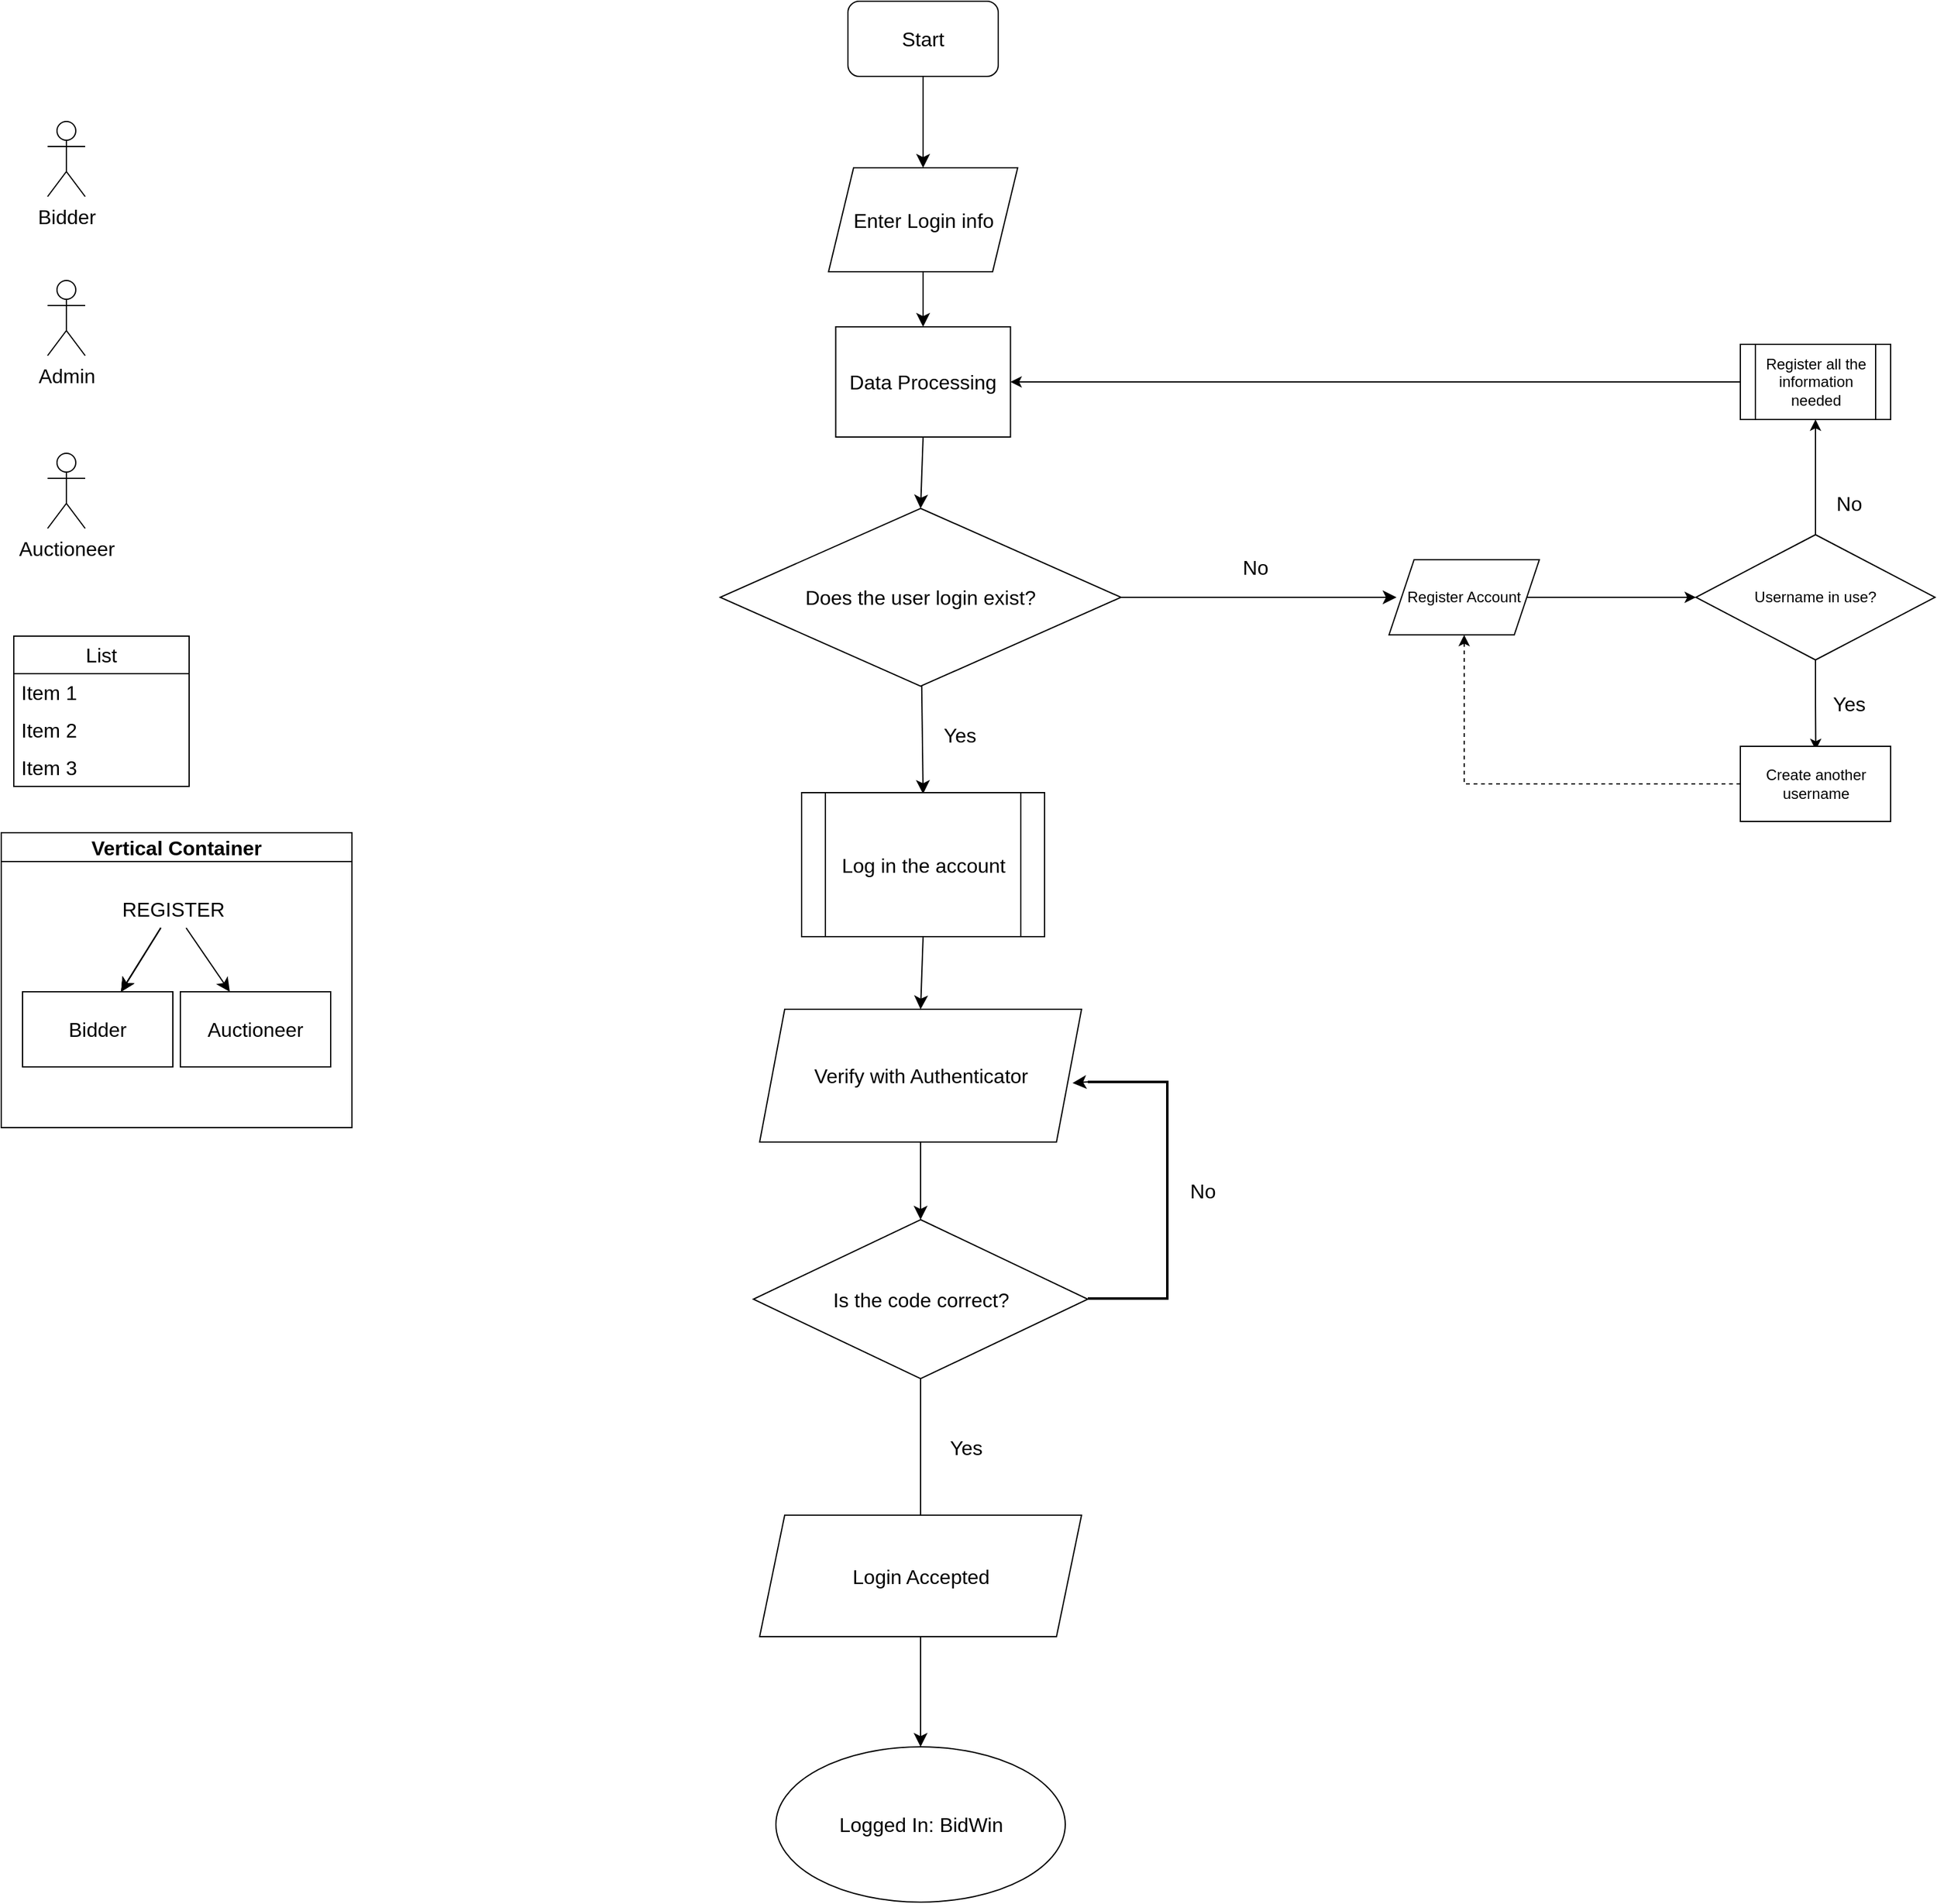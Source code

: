 <mxfile version="21.3.7" type="github">
  <diagram name="Page-1" id="zpdPBajTg8lWaTaqJfvn">
    <mxGraphModel dx="2546" dy="1287" grid="0" gridSize="10" guides="1" tooltips="1" connect="1" arrows="1" fold="1" page="0" pageScale="1" pageWidth="827" pageHeight="1169" math="0" shadow="0">
      <root>
        <mxCell id="0" />
        <mxCell id="1" parent="0" />
        <mxCell id="NegzNzx1tmiyndpB6ov7-1" value="Bidder&lt;br&gt;" style="shape=umlActor;verticalLabelPosition=bottom;verticalAlign=top;html=1;outlineConnect=0;fontSize=16;" parent="1" vertex="1">
          <mxGeometry x="-196" y="-121" width="30" height="60" as="geometry" />
        </mxCell>
        <mxCell id="NegzNzx1tmiyndpB6ov7-2" value="Auctioneer" style="shape=umlActor;verticalLabelPosition=bottom;verticalAlign=top;html=1;outlineConnect=0;fontSize=16;" parent="1" vertex="1">
          <mxGeometry x="-196" y="144" width="30" height="60" as="geometry" />
        </mxCell>
        <mxCell id="NegzNzx1tmiyndpB6ov7-4" value="Admin&lt;br&gt;" style="shape=umlActor;verticalLabelPosition=bottom;verticalAlign=top;html=1;outlineConnect=0;fontSize=16;" parent="1" vertex="1">
          <mxGeometry x="-196" y="6" width="30" height="60" as="geometry" />
        </mxCell>
        <mxCell id="NegzNzx1tmiyndpB6ov7-17" value="List" style="swimlane;fontStyle=0;childLayout=stackLayout;horizontal=1;startSize=30;horizontalStack=0;resizeParent=1;resizeParentMax=0;resizeLast=0;collapsible=1;marginBottom=0;whiteSpace=wrap;html=1;fontSize=16;" parent="1" vertex="1">
          <mxGeometry x="-223" y="290" width="140" height="120" as="geometry" />
        </mxCell>
        <mxCell id="NegzNzx1tmiyndpB6ov7-18" value="Item 1" style="text;strokeColor=none;fillColor=none;align=left;verticalAlign=middle;spacingLeft=4;spacingRight=4;overflow=hidden;points=[[0,0.5],[1,0.5]];portConstraint=eastwest;rotatable=0;whiteSpace=wrap;html=1;fontSize=16;" parent="NegzNzx1tmiyndpB6ov7-17" vertex="1">
          <mxGeometry y="30" width="140" height="30" as="geometry" />
        </mxCell>
        <mxCell id="NegzNzx1tmiyndpB6ov7-19" value="Item 2" style="text;strokeColor=none;fillColor=none;align=left;verticalAlign=middle;spacingLeft=4;spacingRight=4;overflow=hidden;points=[[0,0.5],[1,0.5]];portConstraint=eastwest;rotatable=0;whiteSpace=wrap;html=1;fontSize=16;" parent="NegzNzx1tmiyndpB6ov7-17" vertex="1">
          <mxGeometry y="60" width="140" height="30" as="geometry" />
        </mxCell>
        <mxCell id="NegzNzx1tmiyndpB6ov7-20" value="Item 3" style="text;strokeColor=none;fillColor=none;align=left;verticalAlign=middle;spacingLeft=4;spacingRight=4;overflow=hidden;points=[[0,0.5],[1,0.5]];portConstraint=eastwest;rotatable=0;whiteSpace=wrap;html=1;fontSize=16;" parent="NegzNzx1tmiyndpB6ov7-17" vertex="1">
          <mxGeometry y="90" width="140" height="30" as="geometry" />
        </mxCell>
        <mxCell id="NegzNzx1tmiyndpB6ov7-27" value="Vertical Container" style="swimlane;whiteSpace=wrap;html=1;fontSize=16;" parent="1" vertex="1">
          <mxGeometry x="-233" y="447" width="280" height="235.5" as="geometry" />
        </mxCell>
        <mxCell id="NegzNzx1tmiyndpB6ov7-30" value="" style="edgeStyle=none;curved=1;rounded=0;orthogonalLoop=1;jettySize=auto;html=1;fontSize=12;startSize=8;endSize=8;" parent="NegzNzx1tmiyndpB6ov7-27" source="NegzNzx1tmiyndpB6ov7-28" target="NegzNzx1tmiyndpB6ov7-29" edge="1">
          <mxGeometry relative="1" as="geometry" />
        </mxCell>
        <mxCell id="NegzNzx1tmiyndpB6ov7-31" value="" style="edgeStyle=none;curved=1;rounded=0;orthogonalLoop=1;jettySize=auto;html=1;fontSize=12;startSize=8;endSize=8;" parent="NegzNzx1tmiyndpB6ov7-27" source="NegzNzx1tmiyndpB6ov7-28" target="NegzNzx1tmiyndpB6ov7-29" edge="1">
          <mxGeometry relative="1" as="geometry" />
        </mxCell>
        <mxCell id="NegzNzx1tmiyndpB6ov7-32" value="" style="edgeStyle=none;curved=1;rounded=0;orthogonalLoop=1;jettySize=auto;html=1;fontSize=12;startSize=8;endSize=8;" parent="NegzNzx1tmiyndpB6ov7-27" source="NegzNzx1tmiyndpB6ov7-28" target="NegzNzx1tmiyndpB6ov7-29" edge="1">
          <mxGeometry relative="1" as="geometry" />
        </mxCell>
        <mxCell id="NegzNzx1tmiyndpB6ov7-28" value="REGISTER" style="text;html=1;align=center;verticalAlign=middle;resizable=0;points=[];autosize=1;strokeColor=none;fillColor=none;fontSize=16;" parent="NegzNzx1tmiyndpB6ov7-27" vertex="1">
          <mxGeometry x="87" y="45" width="100" height="31" as="geometry" />
        </mxCell>
        <mxCell id="NegzNzx1tmiyndpB6ov7-29" value="Bidder" style="whiteSpace=wrap;html=1;fontSize=16;" parent="NegzNzx1tmiyndpB6ov7-27" vertex="1">
          <mxGeometry x="17" y="127" width="120" height="60" as="geometry" />
        </mxCell>
        <mxCell id="NegzNzx1tmiyndpB6ov7-33" value="Auctioneer" style="whiteSpace=wrap;html=1;fontSize=16;" parent="NegzNzx1tmiyndpB6ov7-27" vertex="1">
          <mxGeometry x="143" y="127" width="120" height="60" as="geometry" />
        </mxCell>
        <mxCell id="NegzNzx1tmiyndpB6ov7-34" value="" style="edgeStyle=none;curved=1;rounded=0;orthogonalLoop=1;jettySize=auto;html=1;fontSize=12;startSize=8;endSize=8;" parent="NegzNzx1tmiyndpB6ov7-27" source="NegzNzx1tmiyndpB6ov7-28" target="NegzNzx1tmiyndpB6ov7-33" edge="1">
          <mxGeometry relative="1" as="geometry" />
        </mxCell>
        <mxCell id="NegzNzx1tmiyndpB6ov7-68" style="edgeStyle=none;curved=1;rounded=0;orthogonalLoop=1;jettySize=auto;html=1;exitX=0.5;exitY=1;exitDx=0;exitDy=0;entryX=0.5;entryY=0;entryDx=0;entryDy=0;fontSize=12;startSize=8;endSize=8;" parent="1" source="NegzNzx1tmiyndpB6ov7-35" target="NegzNzx1tmiyndpB6ov7-36" edge="1">
          <mxGeometry relative="1" as="geometry" />
        </mxCell>
        <mxCell id="NegzNzx1tmiyndpB6ov7-35" value="Start" style="rounded=1;whiteSpace=wrap;html=1;fontSize=16;" parent="1" vertex="1">
          <mxGeometry x="443" y="-217" width="120" height="60" as="geometry" />
        </mxCell>
        <mxCell id="NegzNzx1tmiyndpB6ov7-67" style="edgeStyle=none;curved=1;rounded=0;orthogonalLoop=1;jettySize=auto;html=1;exitX=0.5;exitY=1;exitDx=0;exitDy=0;entryX=0.5;entryY=0;entryDx=0;entryDy=0;fontSize=12;startSize=8;endSize=8;" parent="1" source="NegzNzx1tmiyndpB6ov7-36" target="NegzNzx1tmiyndpB6ov7-37" edge="1">
          <mxGeometry relative="1" as="geometry" />
        </mxCell>
        <mxCell id="NegzNzx1tmiyndpB6ov7-36" value="Enter Login info" style="shape=parallelogram;perimeter=parallelogramPerimeter;whiteSpace=wrap;html=1;fixedSize=1;fontSize=16;" parent="1" vertex="1">
          <mxGeometry x="427.5" y="-84" width="151" height="83" as="geometry" />
        </mxCell>
        <mxCell id="NegzNzx1tmiyndpB6ov7-66" style="edgeStyle=none;curved=1;rounded=0;orthogonalLoop=1;jettySize=auto;html=1;exitX=0.5;exitY=1;exitDx=0;exitDy=0;entryX=0.5;entryY=0;entryDx=0;entryDy=0;fontSize=12;startSize=8;endSize=8;" parent="1" source="NegzNzx1tmiyndpB6ov7-37" target="NegzNzx1tmiyndpB6ov7-38" edge="1">
          <mxGeometry relative="1" as="geometry" />
        </mxCell>
        <mxCell id="NegzNzx1tmiyndpB6ov7-37" value="Data Processing" style="rounded=0;whiteSpace=wrap;html=1;fontSize=16;" parent="1" vertex="1">
          <mxGeometry x="433.25" y="43" width="139.5" height="88" as="geometry" />
        </mxCell>
        <mxCell id="NegzNzx1tmiyndpB6ov7-43" style="edgeStyle=none;curved=1;rounded=0;orthogonalLoop=1;jettySize=auto;html=1;entryX=0.5;entryY=0;entryDx=0;entryDy=0;fontSize=12;startSize=8;endSize=8;" parent="1" source="NegzNzx1tmiyndpB6ov7-38" edge="1">
          <mxGeometry relative="1" as="geometry">
            <mxPoint x="503" y="416" as="targetPoint" />
          </mxGeometry>
        </mxCell>
        <mxCell id="NegzNzx1tmiyndpB6ov7-49" value="" style="edgeStyle=none;curved=1;rounded=0;orthogonalLoop=1;jettySize=auto;html=1;fontSize=12;startSize=8;endSize=8;" parent="1" source="NegzNzx1tmiyndpB6ov7-38" edge="1">
          <mxGeometry relative="1" as="geometry">
            <mxPoint x="881" y="259" as="targetPoint" />
          </mxGeometry>
        </mxCell>
        <mxCell id="NegzNzx1tmiyndpB6ov7-38" value="Does the user login exist?" style="rhombus;whiteSpace=wrap;html=1;fontSize=16;" parent="1" vertex="1">
          <mxGeometry x="341" y="188" width="320" height="142" as="geometry" />
        </mxCell>
        <mxCell id="NegzNzx1tmiyndpB6ov7-44" value="Yes" style="text;html=1;align=center;verticalAlign=middle;resizable=0;points=[];autosize=1;strokeColor=none;fillColor=none;fontSize=16;" parent="1" vertex="1">
          <mxGeometry x="510" y="353" width="44" height="31" as="geometry" />
        </mxCell>
        <mxCell id="NegzNzx1tmiyndpB6ov7-64" style="edgeStyle=none;curved=1;rounded=0;orthogonalLoop=1;jettySize=auto;html=1;exitX=0.5;exitY=1;exitDx=0;exitDy=0;entryX=0.5;entryY=0;entryDx=0;entryDy=0;fontSize=12;startSize=8;endSize=8;" parent="1" source="NegzNzx1tmiyndpB6ov7-47" target="NegzNzx1tmiyndpB6ov7-51" edge="1">
          <mxGeometry relative="1" as="geometry" />
        </mxCell>
        <mxCell id="NegzNzx1tmiyndpB6ov7-47" value="Log in the account" style="shape=process;whiteSpace=wrap;html=1;backgroundOutline=1;fontSize=16;" parent="1" vertex="1">
          <mxGeometry x="406" y="415" width="194" height="115" as="geometry" />
        </mxCell>
        <mxCell id="NegzNzx1tmiyndpB6ov7-50" value="No" style="text;html=1;align=center;verticalAlign=middle;resizable=0;points=[];autosize=1;strokeColor=none;fillColor=none;fontSize=16;" parent="1" vertex="1">
          <mxGeometry x="749" y="219" width="38" height="31" as="geometry" />
        </mxCell>
        <mxCell id="NegzNzx1tmiyndpB6ov7-65" style="edgeStyle=none;curved=1;rounded=0;orthogonalLoop=1;jettySize=auto;html=1;exitX=0.5;exitY=1;exitDx=0;exitDy=0;entryX=0.5;entryY=0;entryDx=0;entryDy=0;fontSize=12;startSize=8;endSize=8;" parent="1" source="NegzNzx1tmiyndpB6ov7-51" target="NegzNzx1tmiyndpB6ov7-52" edge="1">
          <mxGeometry relative="1" as="geometry" />
        </mxCell>
        <mxCell id="NegzNzx1tmiyndpB6ov7-51" value="Verify with Authenticator" style="shape=parallelogram;perimeter=parallelogramPerimeter;whiteSpace=wrap;html=1;fixedSize=1;fontSize=16;" parent="1" vertex="1">
          <mxGeometry x="372.5" y="588" width="257" height="106" as="geometry" />
        </mxCell>
        <mxCell id="NegzNzx1tmiyndpB6ov7-54" value="" style="edgeStyle=none;curved=1;rounded=0;orthogonalLoop=1;jettySize=auto;html=1;fontSize=12;startSize=8;endSize=8;" parent="1" source="NegzNzx1tmiyndpB6ov7-52" edge="1">
          <mxGeometry relative="1" as="geometry">
            <mxPoint x="501" y="1036.5" as="targetPoint" />
          </mxGeometry>
        </mxCell>
        <mxCell id="NegzNzx1tmiyndpB6ov7-52" value="Is the code correct?" style="rhombus;whiteSpace=wrap;html=1;fontSize=16;" parent="1" vertex="1">
          <mxGeometry x="367.5" y="756" width="267" height="127" as="geometry" />
        </mxCell>
        <mxCell id="NegzNzx1tmiyndpB6ov7-55" value="Yes" style="text;html=1;align=center;verticalAlign=middle;resizable=0;points=[];autosize=1;strokeColor=none;fillColor=none;fontSize=16;" parent="1" vertex="1">
          <mxGeometry x="515" y="922" width="44" height="31" as="geometry" />
        </mxCell>
        <mxCell id="NegzNzx1tmiyndpB6ov7-62" style="edgeStyle=none;curved=1;rounded=0;orthogonalLoop=1;jettySize=auto;html=1;exitX=1;exitY=1;exitDx=0;exitDy=0;exitPerimeter=0;entryX=0.972;entryY=0.555;entryDx=0;entryDy=0;entryPerimeter=0;fontSize=12;startSize=8;endSize=8;" parent="1" source="NegzNzx1tmiyndpB6ov7-57" target="NegzNzx1tmiyndpB6ov7-51" edge="1">
          <mxGeometry relative="1" as="geometry" />
        </mxCell>
        <mxCell id="NegzNzx1tmiyndpB6ov7-57" value="" style="strokeWidth=2;html=1;shape=mxgraph.flowchart.annotation_1;align=left;pointerEvents=1;fontSize=16;direction=west;" parent="1" vertex="1">
          <mxGeometry x="634.5" y="646" width="63.5" height="173" as="geometry" />
        </mxCell>
        <mxCell id="NegzNzx1tmiyndpB6ov7-63" value="No" style="text;html=1;align=center;verticalAlign=middle;resizable=0;points=[];autosize=1;strokeColor=none;fillColor=none;fontSize=16;" parent="1" vertex="1">
          <mxGeometry x="707" y="717" width="38" height="31" as="geometry" />
        </mxCell>
        <mxCell id="j2cFxsoZ4VfLnGYJWccd-3" style="edgeStyle=none;curved=1;rounded=0;orthogonalLoop=1;jettySize=auto;html=1;exitX=0.5;exitY=1;exitDx=0;exitDy=0;entryX=0.5;entryY=0;entryDx=0;entryDy=0;fontSize=12;startSize=8;endSize=8;" parent="1" source="j2cFxsoZ4VfLnGYJWccd-1" target="j2cFxsoZ4VfLnGYJWccd-2" edge="1">
          <mxGeometry relative="1" as="geometry" />
        </mxCell>
        <mxCell id="j2cFxsoZ4VfLnGYJWccd-1" value="Login Accepted" style="shape=parallelogram;perimeter=parallelogramPerimeter;whiteSpace=wrap;html=1;fixedSize=1;fontSize=16;" parent="1" vertex="1">
          <mxGeometry x="372.5" y="992" width="257" height="97" as="geometry" />
        </mxCell>
        <mxCell id="j2cFxsoZ4VfLnGYJWccd-2" value="Logged In: BidWin" style="ellipse;whiteSpace=wrap;html=1;fontSize=16;" parent="1" vertex="1">
          <mxGeometry x="385.5" y="1177" width="231" height="124" as="geometry" />
        </mxCell>
        <mxCell id="dhrwJA7uOW7Voy3PWePN-4" style="edgeStyle=orthogonalEdgeStyle;rounded=0;orthogonalLoop=1;jettySize=auto;html=1;exitX=1;exitY=0.5;exitDx=0;exitDy=0;entryX=0;entryY=0.5;entryDx=0;entryDy=0;" edge="1" parent="1" source="dhrwJA7uOW7Voy3PWePN-2" target="dhrwJA7uOW7Voy3PWePN-3">
          <mxGeometry relative="1" as="geometry" />
        </mxCell>
        <mxCell id="dhrwJA7uOW7Voy3PWePN-2" value="Register Account" style="shape=parallelogram;perimeter=parallelogramPerimeter;whiteSpace=wrap;html=1;fixedSize=1;" vertex="1" parent="1">
          <mxGeometry x="875" y="229" width="120" height="60" as="geometry" />
        </mxCell>
        <mxCell id="dhrwJA7uOW7Voy3PWePN-5" style="edgeStyle=orthogonalEdgeStyle;rounded=0;orthogonalLoop=1;jettySize=auto;html=1;exitX=0.5;exitY=0;exitDx=0;exitDy=0;entryX=0.5;entryY=1;entryDx=0;entryDy=0;" edge="1" parent="1" source="dhrwJA7uOW7Voy3PWePN-3" target="dhrwJA7uOW7Voy3PWePN-11">
          <mxGeometry relative="1" as="geometry">
            <mxPoint x="1215.714" y="142.143" as="targetPoint" />
          </mxGeometry>
        </mxCell>
        <mxCell id="dhrwJA7uOW7Voy3PWePN-7" style="edgeStyle=orthogonalEdgeStyle;rounded=0;orthogonalLoop=1;jettySize=auto;html=1;exitX=0.5;exitY=1;exitDx=0;exitDy=0;" edge="1" parent="1" source="dhrwJA7uOW7Voy3PWePN-3">
          <mxGeometry relative="1" as="geometry">
            <mxPoint x="1215.714" y="381" as="targetPoint" />
          </mxGeometry>
        </mxCell>
        <mxCell id="dhrwJA7uOW7Voy3PWePN-3" value="Username in use?" style="rhombus;whiteSpace=wrap;html=1;" vertex="1" parent="1">
          <mxGeometry x="1120" y="209" width="191" height="100" as="geometry" />
        </mxCell>
        <mxCell id="dhrwJA7uOW7Voy3PWePN-6" value="No" style="text;html=1;align=center;verticalAlign=middle;resizable=0;points=[];autosize=1;strokeColor=none;fillColor=none;fontSize=16;" vertex="1" parent="1">
          <mxGeometry x="1223" y="168" width="38" height="31" as="geometry" />
        </mxCell>
        <mxCell id="dhrwJA7uOW7Voy3PWePN-8" value="Yes" style="text;html=1;align=center;verticalAlign=middle;resizable=0;points=[];autosize=1;strokeColor=none;fillColor=none;fontSize=16;" vertex="1" parent="1">
          <mxGeometry x="1220" y="328" width="44" height="31" as="geometry" />
        </mxCell>
        <mxCell id="dhrwJA7uOW7Voy3PWePN-10" style="edgeStyle=orthogonalEdgeStyle;rounded=0;orthogonalLoop=1;jettySize=auto;html=1;exitX=0;exitY=0.5;exitDx=0;exitDy=0;entryX=0.5;entryY=1;entryDx=0;entryDy=0;dashed=1;" edge="1" parent="1" source="dhrwJA7uOW7Voy3PWePN-9" target="dhrwJA7uOW7Voy3PWePN-2">
          <mxGeometry relative="1" as="geometry" />
        </mxCell>
        <mxCell id="dhrwJA7uOW7Voy3PWePN-9" value="Create another username" style="rounded=0;whiteSpace=wrap;html=1;" vertex="1" parent="1">
          <mxGeometry x="1155.5" y="378" width="120" height="60" as="geometry" />
        </mxCell>
        <mxCell id="dhrwJA7uOW7Voy3PWePN-12" style="edgeStyle=orthogonalEdgeStyle;rounded=0;orthogonalLoop=1;jettySize=auto;html=1;exitX=0;exitY=0.5;exitDx=0;exitDy=0;" edge="1" parent="1" source="dhrwJA7uOW7Voy3PWePN-11" target="NegzNzx1tmiyndpB6ov7-37">
          <mxGeometry relative="1" as="geometry" />
        </mxCell>
        <mxCell id="dhrwJA7uOW7Voy3PWePN-11" value="Register all the information needed" style="shape=process;whiteSpace=wrap;html=1;backgroundOutline=1;" vertex="1" parent="1">
          <mxGeometry x="1155.5" y="57" width="120" height="60" as="geometry" />
        </mxCell>
      </root>
    </mxGraphModel>
  </diagram>
</mxfile>
